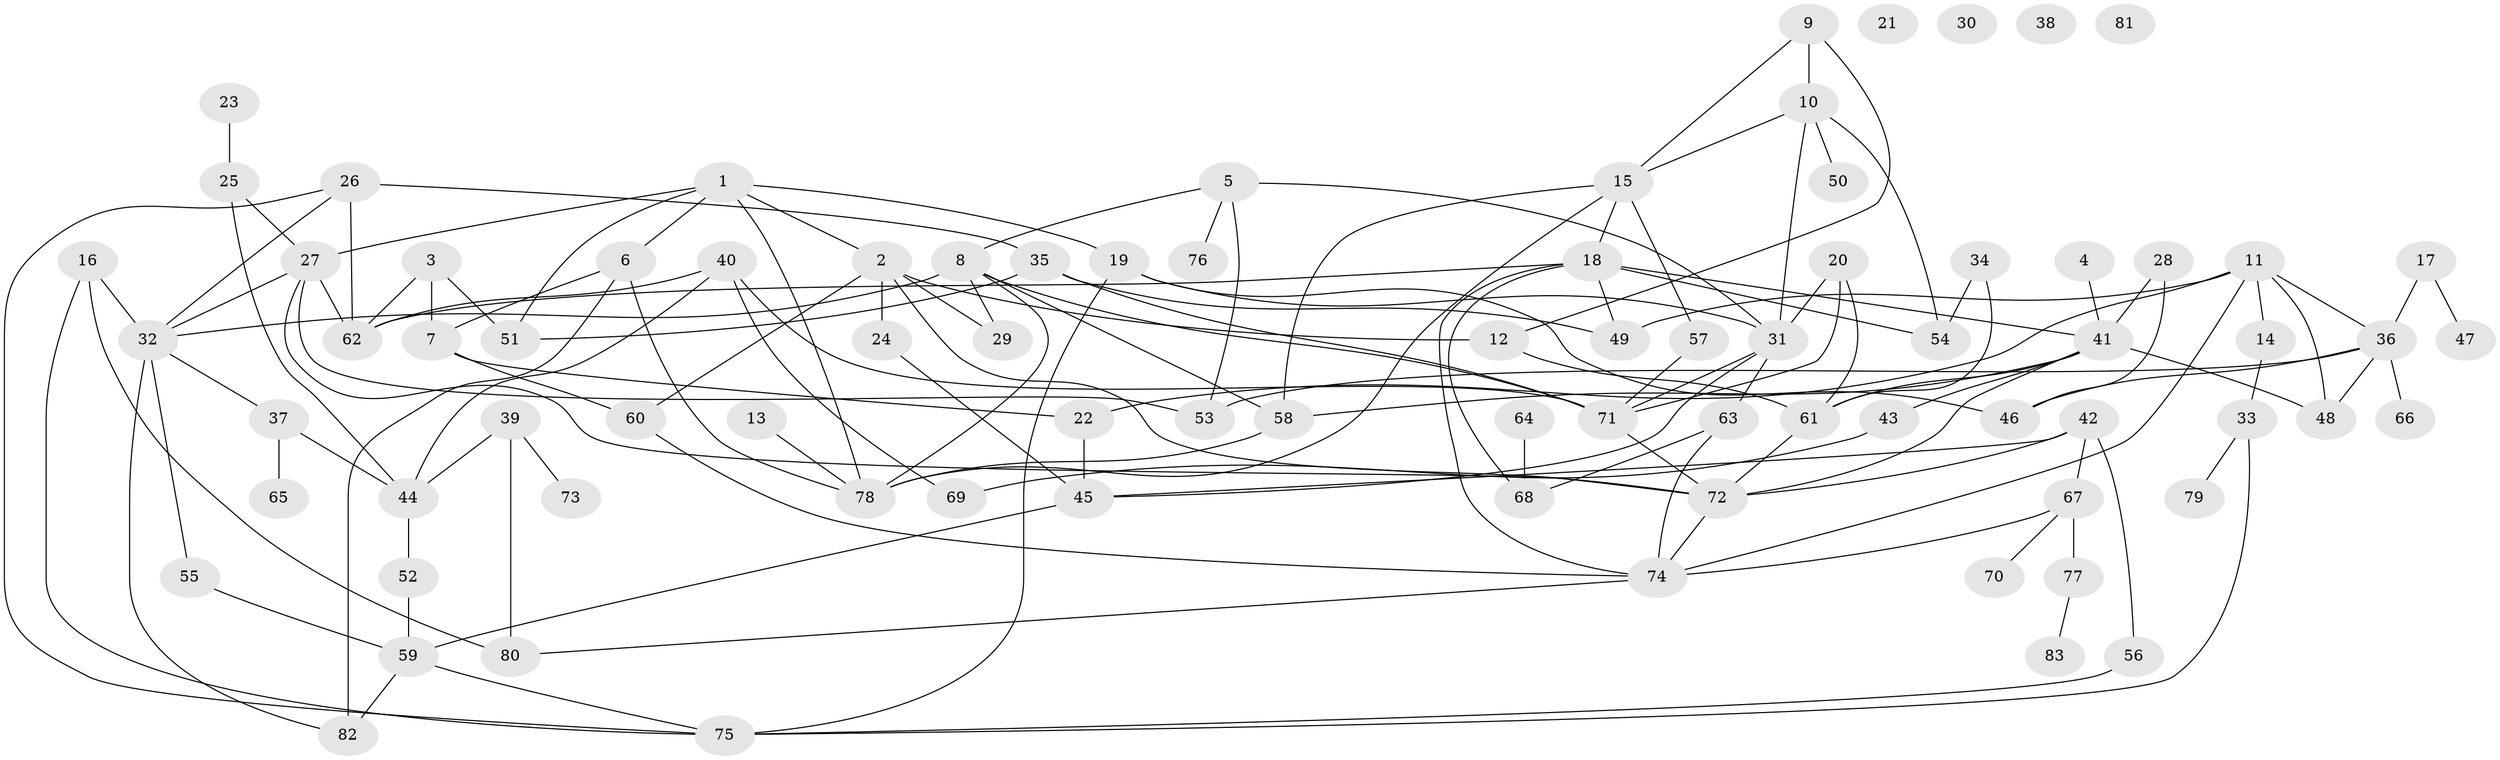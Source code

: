 // coarse degree distribution, {5: 0.10344827586206896, 7: 0.15517241379310345, 1: 0.15517241379310345, 8: 0.034482758620689655, 3: 0.1724137931034483, 6: 0.05172413793103448, 2: 0.1724137931034483, 9: 0.017241379310344827, 0: 0.06896551724137931, 4: 0.05172413793103448, 15: 0.017241379310344827}
// Generated by graph-tools (version 1.1) at 2025/16/03/04/25 18:16:32]
// undirected, 83 vertices, 138 edges
graph export_dot {
graph [start="1"]
  node [color=gray90,style=filled];
  1;
  2;
  3;
  4;
  5;
  6;
  7;
  8;
  9;
  10;
  11;
  12;
  13;
  14;
  15;
  16;
  17;
  18;
  19;
  20;
  21;
  22;
  23;
  24;
  25;
  26;
  27;
  28;
  29;
  30;
  31;
  32;
  33;
  34;
  35;
  36;
  37;
  38;
  39;
  40;
  41;
  42;
  43;
  44;
  45;
  46;
  47;
  48;
  49;
  50;
  51;
  52;
  53;
  54;
  55;
  56;
  57;
  58;
  59;
  60;
  61;
  62;
  63;
  64;
  65;
  66;
  67;
  68;
  69;
  70;
  71;
  72;
  73;
  74;
  75;
  76;
  77;
  78;
  79;
  80;
  81;
  82;
  83;
  1 -- 2;
  1 -- 6;
  1 -- 19;
  1 -- 27;
  1 -- 51;
  1 -- 78;
  2 -- 12;
  2 -- 24;
  2 -- 29;
  2 -- 60;
  2 -- 72;
  3 -- 7;
  3 -- 51;
  3 -- 62;
  4 -- 41;
  5 -- 8;
  5 -- 31;
  5 -- 53;
  5 -- 76;
  6 -- 7;
  6 -- 78;
  6 -- 82;
  7 -- 22;
  7 -- 60;
  8 -- 29;
  8 -- 32;
  8 -- 58;
  8 -- 71;
  8 -- 78;
  9 -- 10;
  9 -- 12;
  9 -- 15;
  10 -- 15;
  10 -- 31;
  10 -- 50;
  10 -- 54;
  11 -- 14;
  11 -- 22;
  11 -- 36;
  11 -- 48;
  11 -- 49;
  11 -- 74;
  12 -- 61;
  13 -- 78;
  14 -- 33;
  15 -- 18;
  15 -- 57;
  15 -- 58;
  15 -- 78;
  16 -- 32;
  16 -- 75;
  16 -- 80;
  17 -- 36;
  17 -- 47;
  18 -- 41;
  18 -- 49;
  18 -- 54;
  18 -- 62;
  18 -- 68;
  18 -- 74;
  19 -- 31;
  19 -- 46;
  19 -- 75;
  20 -- 31;
  20 -- 61;
  20 -- 71;
  22 -- 45;
  23 -- 25;
  24 -- 45;
  25 -- 27;
  25 -- 44;
  26 -- 32;
  26 -- 35;
  26 -- 62;
  26 -- 75;
  27 -- 32;
  27 -- 53;
  27 -- 62;
  27 -- 72;
  28 -- 41;
  28 -- 46;
  31 -- 45;
  31 -- 63;
  31 -- 71;
  32 -- 37;
  32 -- 55;
  32 -- 82;
  33 -- 75;
  33 -- 79;
  34 -- 54;
  34 -- 61;
  35 -- 49;
  35 -- 51;
  35 -- 71;
  36 -- 46;
  36 -- 48;
  36 -- 53;
  36 -- 66;
  37 -- 44;
  37 -- 65;
  39 -- 44;
  39 -- 73;
  39 -- 80;
  40 -- 44;
  40 -- 62;
  40 -- 69;
  40 -- 71;
  41 -- 43;
  41 -- 48;
  41 -- 58;
  41 -- 61;
  41 -- 72;
  42 -- 45;
  42 -- 56;
  42 -- 67;
  42 -- 72;
  43 -- 69;
  44 -- 52;
  45 -- 59;
  52 -- 59;
  55 -- 59;
  56 -- 75;
  57 -- 71;
  58 -- 78;
  59 -- 75;
  59 -- 82;
  60 -- 74;
  61 -- 72;
  63 -- 68;
  63 -- 74;
  64 -- 68;
  67 -- 70;
  67 -- 74;
  67 -- 77;
  71 -- 72;
  72 -- 74;
  74 -- 80;
  77 -- 83;
}

